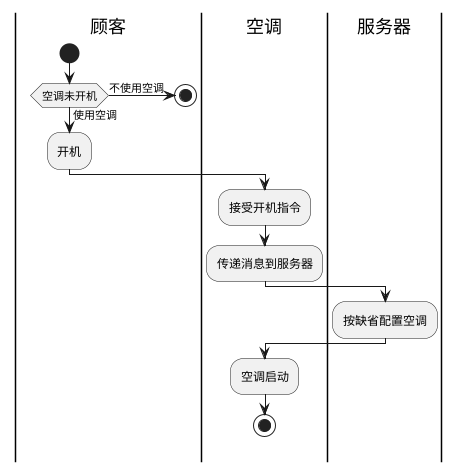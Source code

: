 @startuml
'* 顾客打开空调
'* 空调向服务器发送开机命令
'* 服务器将空调设为开机状态，填充缺省状态
'* 后续客户可以自行调节空调的风速、温度，等待空调响应；
'* 服务器响应空调传来的调节信息，修改相关数据并反馈给空调
'* 空调响应
'* 空调周期性更新付费金额
|顾客|
start
if (空调未开机) then (不使用空调)
 stop
else (使用空调)
  :开机;
  |空调|
  :接受开机指令;
  :传递消息到服务器;
  |服务器|
  :按缺省配置空调;
  |空调|
  :空调启动;
stop
@enduml